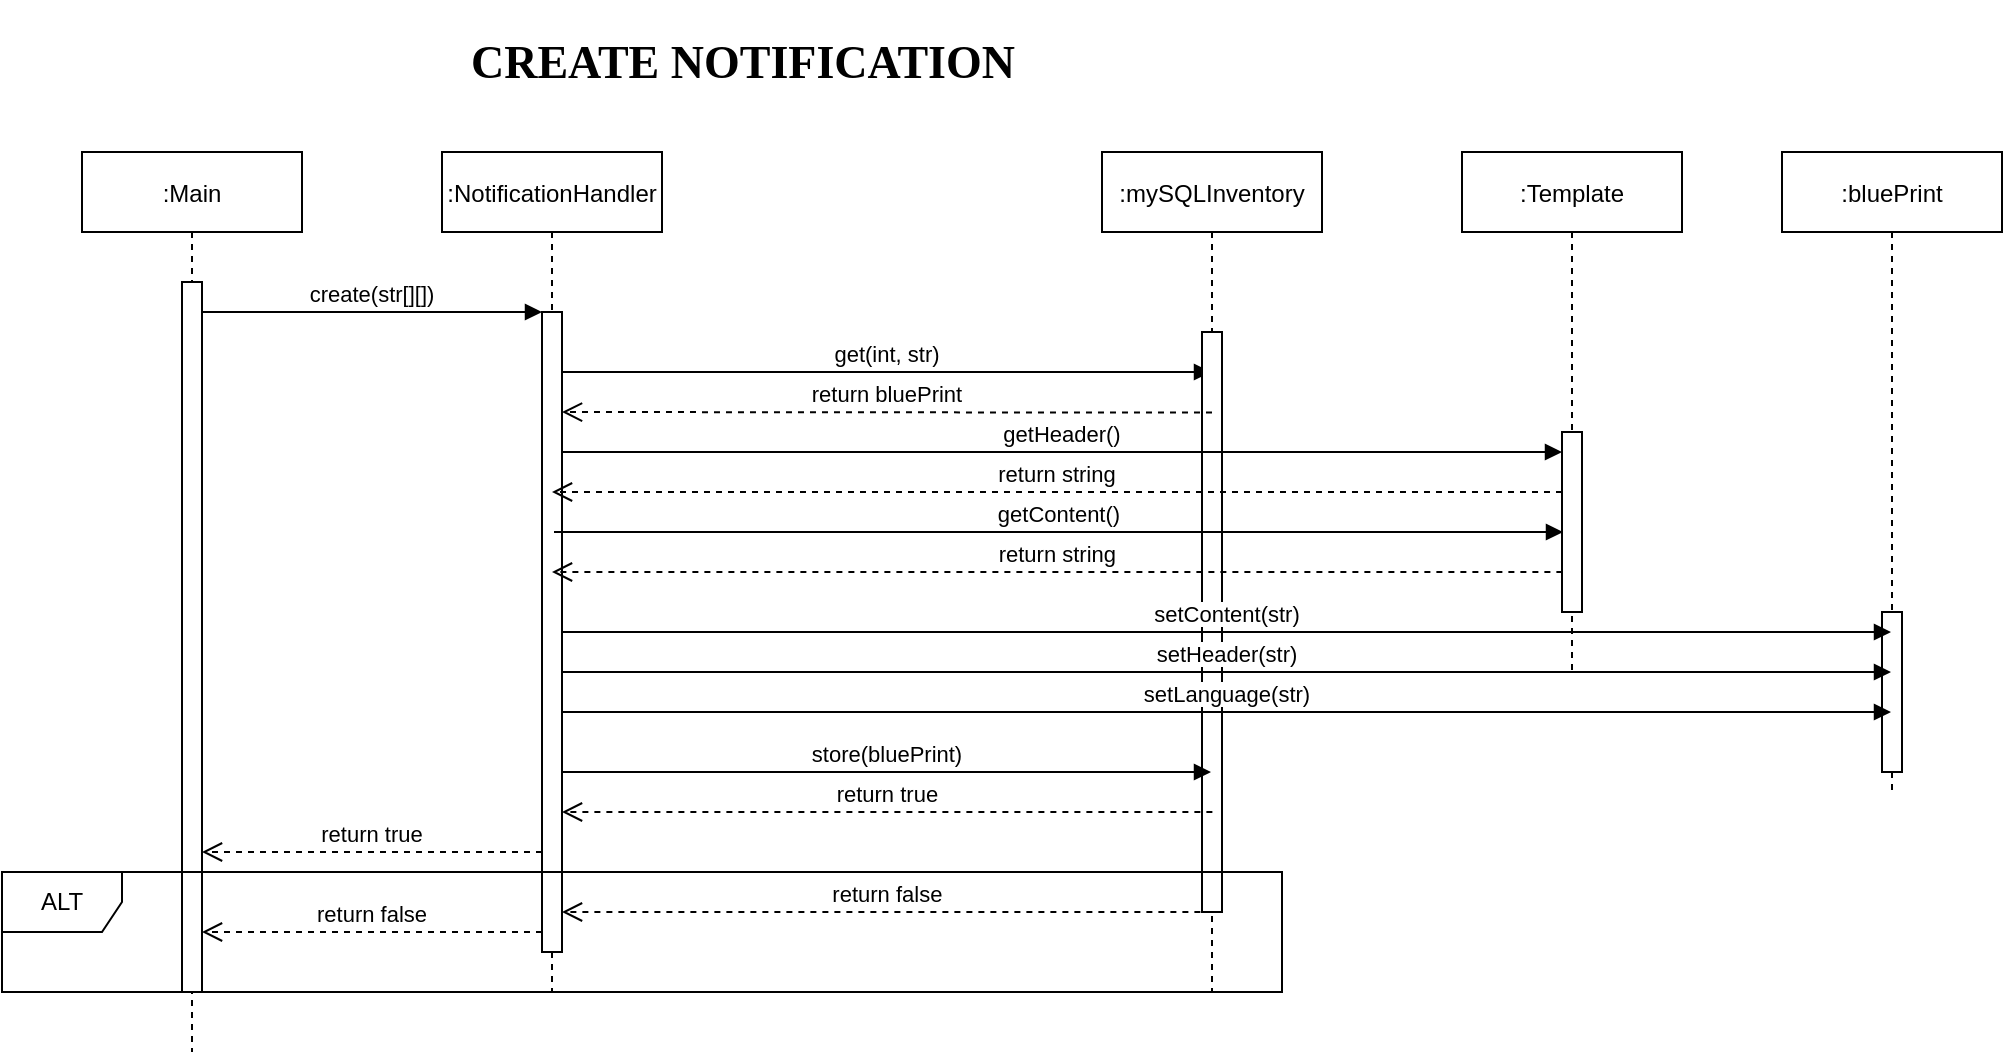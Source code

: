 <mxfile version="13.10.4" type="device"><diagram id="kgpKYQtTHZ0yAKxKKP6v" name="Page-1"><mxGraphModel dx="981" dy="508" grid="1" gridSize="10" guides="1" tooltips="1" connect="1" arrows="1" fold="1" page="1" pageScale="1" pageWidth="850" pageHeight="1100" math="0" shadow="0"><root><mxCell id="0"/><mxCell id="1" parent="0"/><mxCell id="3nuBFxr9cyL0pnOWT2aG-1" value=":Main" style="shape=umlLifeline;perimeter=lifelinePerimeter;container=1;collapsible=0;recursiveResize=0;rounded=0;shadow=0;strokeWidth=1;" parent="1" vertex="1"><mxGeometry x="110" y="80" width="110" height="450" as="geometry"/></mxCell><mxCell id="3nuBFxr9cyL0pnOWT2aG-2" value="" style="points=[];perimeter=orthogonalPerimeter;rounded=0;shadow=0;strokeWidth=1;" parent="3nuBFxr9cyL0pnOWT2aG-1" vertex="1"><mxGeometry x="50" y="65" width="10" height="355" as="geometry"/></mxCell><mxCell id="3nuBFxr9cyL0pnOWT2aG-5" value=":NotificationHandler" style="shape=umlLifeline;perimeter=lifelinePerimeter;container=1;collapsible=0;recursiveResize=0;rounded=0;shadow=0;strokeWidth=1;" parent="1" vertex="1"><mxGeometry x="290" y="80" width="110" height="420" as="geometry"/></mxCell><mxCell id="3nuBFxr9cyL0pnOWT2aG-6" value="" style="points=[];perimeter=orthogonalPerimeter;rounded=0;shadow=0;strokeWidth=1;" parent="3nuBFxr9cyL0pnOWT2aG-5" vertex="1"><mxGeometry x="50" y="80" width="10" height="320" as="geometry"/></mxCell><mxCell id="3nuBFxr9cyL0pnOWT2aG-8" value="create(str[][])" style="verticalAlign=bottom;endArrow=block;entryX=0;entryY=0;shadow=0;strokeWidth=1;" parent="1" source="3nuBFxr9cyL0pnOWT2aG-2" target="3nuBFxr9cyL0pnOWT2aG-6" edge="1"><mxGeometry relative="1" as="geometry"><mxPoint x="275" y="160" as="sourcePoint"/></mxGeometry></mxCell><mxCell id="FTZ_jziRhzl69t2wIlyl-1" value="&lt;h1&gt;&lt;font style=&quot;font-size: 23px&quot; face=&quot;Tahoma&quot;&gt;&lt;b&gt;CREATE NOTIFICATION&lt;/b&gt;&lt;/font&gt;&lt;/h1&gt;" style="text;html=1;align=center;verticalAlign=middle;resizable=0;points=[];autosize=1;" vertex="1" parent="1"><mxGeometry x="295" y="10" width="290" height="50" as="geometry"/></mxCell><mxCell id="FTZ_jziRhzl69t2wIlyl-7" value="get(int, str)" style="verticalAlign=bottom;endArrow=block;shadow=0;strokeWidth=1;" edge="1" parent="1" target="FTZ_jziRhzl69t2wIlyl-8"><mxGeometry relative="1" as="geometry"><mxPoint x="350" y="190" as="sourcePoint"/><mxPoint x="650" y="190" as="targetPoint"/></mxGeometry></mxCell><mxCell id="FTZ_jziRhzl69t2wIlyl-8" value=":mySQLInventory" style="shape=umlLifeline;perimeter=lifelinePerimeter;container=1;collapsible=0;recursiveResize=0;rounded=0;shadow=0;strokeWidth=1;" vertex="1" parent="1"><mxGeometry x="620" y="80" width="110" height="420" as="geometry"/></mxCell><mxCell id="FTZ_jziRhzl69t2wIlyl-9" value="" style="points=[];perimeter=orthogonalPerimeter;rounded=0;shadow=0;strokeWidth=1;" vertex="1" parent="FTZ_jziRhzl69t2wIlyl-8"><mxGeometry x="50" y="90" width="10" height="290" as="geometry"/></mxCell><mxCell id="FTZ_jziRhzl69t2wIlyl-10" value="return bluePrint" style="verticalAlign=bottom;endArrow=open;dashed=1;endSize=8;shadow=0;strokeWidth=1;" edge="1" parent="1"><mxGeometry relative="1" as="geometry"><mxPoint x="350" y="210" as="targetPoint"/><mxPoint x="675" y="210.31" as="sourcePoint"/></mxGeometry></mxCell><mxCell id="FTZ_jziRhzl69t2wIlyl-12" value="return true" style="verticalAlign=bottom;endArrow=open;dashed=1;endSize=8;shadow=0;strokeWidth=1;" edge="1" parent="1"><mxGeometry relative="1" as="geometry"><mxPoint x="170" y="430" as="targetPoint"/><mxPoint x="340" y="430" as="sourcePoint"/></mxGeometry></mxCell><mxCell id="FTZ_jziRhzl69t2wIlyl-13" value="ALT" style="shape=umlFrame;whiteSpace=wrap;html=1;" vertex="1" parent="1"><mxGeometry x="70" y="440" width="640" height="60" as="geometry"/></mxCell><mxCell id="FTZ_jziRhzl69t2wIlyl-14" value="return true" style="verticalAlign=bottom;endArrow=open;dashed=1;endSize=8;shadow=0;strokeWidth=1;" edge="1" parent="1"><mxGeometry relative="1" as="geometry"><mxPoint x="350.0" y="410.0" as="targetPoint"/><mxPoint x="675.19" y="410.0" as="sourcePoint"/></mxGeometry></mxCell><mxCell id="FTZ_jziRhzl69t2wIlyl-16" value=":Template" style="shape=umlLifeline;perimeter=lifelinePerimeter;container=1;collapsible=0;recursiveResize=0;rounded=0;shadow=0;strokeWidth=1;" vertex="1" parent="1"><mxGeometry x="800" y="80" width="110" height="260" as="geometry"/></mxCell><mxCell id="FTZ_jziRhzl69t2wIlyl-17" value="" style="points=[];perimeter=orthogonalPerimeter;rounded=0;shadow=0;strokeWidth=1;" vertex="1" parent="FTZ_jziRhzl69t2wIlyl-16"><mxGeometry x="50" y="140" width="10" height="90" as="geometry"/></mxCell><mxCell id="FTZ_jziRhzl69t2wIlyl-18" value="getHeader()" style="verticalAlign=bottom;endArrow=block;shadow=0;strokeWidth=1;" edge="1" parent="1"><mxGeometry relative="1" as="geometry"><mxPoint x="350" y="230" as="sourcePoint"/><mxPoint x="850" y="230" as="targetPoint"/></mxGeometry></mxCell><mxCell id="FTZ_jziRhzl69t2wIlyl-20" value="return string" style="verticalAlign=bottom;endArrow=open;dashed=1;endSize=8;shadow=0;strokeWidth=1;" edge="1" parent="1" target="3nuBFxr9cyL0pnOWT2aG-5"><mxGeometry relative="1" as="geometry"><mxPoint x="525" y="250" as="targetPoint"/><mxPoint x="850" y="250" as="sourcePoint"/></mxGeometry></mxCell><mxCell id="FTZ_jziRhzl69t2wIlyl-21" value="getContent()" style="verticalAlign=bottom;endArrow=block;shadow=0;strokeWidth=1;" edge="1" parent="1"><mxGeometry relative="1" as="geometry"><mxPoint x="346" y="270" as="sourcePoint"/><mxPoint x="850.5" y="270" as="targetPoint"/></mxGeometry></mxCell><mxCell id="FTZ_jziRhzl69t2wIlyl-22" value="return string" style="verticalAlign=bottom;endArrow=open;dashed=1;endSize=8;shadow=0;strokeWidth=1;" edge="1" parent="1"><mxGeometry relative="1" as="geometry"><mxPoint x="345.0" y="290" as="targetPoint"/><mxPoint x="850.19" y="290" as="sourcePoint"/></mxGeometry></mxCell><mxCell id="FTZ_jziRhzl69t2wIlyl-23" value=":bluePrint" style="shape=umlLifeline;perimeter=lifelinePerimeter;container=1;collapsible=0;recursiveResize=0;rounded=0;shadow=0;strokeWidth=1;" vertex="1" parent="1"><mxGeometry x="960" y="80" width="110" height="320" as="geometry"/></mxCell><mxCell id="FTZ_jziRhzl69t2wIlyl-24" value="" style="points=[];perimeter=orthogonalPerimeter;rounded=0;shadow=0;strokeWidth=1;" vertex="1" parent="FTZ_jziRhzl69t2wIlyl-23"><mxGeometry x="50" y="230" width="10" height="80" as="geometry"/></mxCell><mxCell id="FTZ_jziRhzl69t2wIlyl-25" value="setContent(str)" style="verticalAlign=bottom;endArrow=block;shadow=0;strokeWidth=1;" edge="1" parent="1" target="FTZ_jziRhzl69t2wIlyl-23"><mxGeometry relative="1" as="geometry"><mxPoint x="350" y="320" as="sourcePoint"/><mxPoint x="850" y="320" as="targetPoint"/></mxGeometry></mxCell><mxCell id="FTZ_jziRhzl69t2wIlyl-26" value="setHeader(str)" style="verticalAlign=bottom;endArrow=block;shadow=0;strokeWidth=1;" edge="1" parent="1"><mxGeometry relative="1" as="geometry"><mxPoint x="350" y="340" as="sourcePoint"/><mxPoint x="1014.5" y="340" as="targetPoint"/></mxGeometry></mxCell><mxCell id="FTZ_jziRhzl69t2wIlyl-27" value="setLanguage(str)" style="verticalAlign=bottom;endArrow=block;shadow=0;strokeWidth=1;" edge="1" parent="1"><mxGeometry relative="1" as="geometry"><mxPoint x="350" y="360" as="sourcePoint"/><mxPoint x="1014.5" y="360" as="targetPoint"/></mxGeometry></mxCell><mxCell id="FTZ_jziRhzl69t2wIlyl-28" value="store(bluePrint)" style="verticalAlign=bottom;endArrow=block;shadow=0;strokeWidth=1;" edge="1" parent="1"><mxGeometry relative="1" as="geometry"><mxPoint x="350" y="390" as="sourcePoint"/><mxPoint x="674.5" y="390" as="targetPoint"/></mxGeometry></mxCell><mxCell id="FTZ_jziRhzl69t2wIlyl-29" value="return false" style="verticalAlign=bottom;endArrow=open;dashed=1;endSize=8;shadow=0;strokeWidth=1;" edge="1" parent="1"><mxGeometry relative="1" as="geometry"><mxPoint x="350.0" y="460" as="targetPoint"/><mxPoint x="675.19" y="460" as="sourcePoint"/></mxGeometry></mxCell><mxCell id="FTZ_jziRhzl69t2wIlyl-30" value="return false" style="verticalAlign=bottom;endArrow=open;dashed=1;endSize=8;shadow=0;strokeWidth=1;" edge="1" parent="1"><mxGeometry relative="1" as="geometry"><mxPoint x="170" y="470" as="targetPoint"/><mxPoint x="340" y="470" as="sourcePoint"/></mxGeometry></mxCell></root></mxGraphModel></diagram></mxfile>
